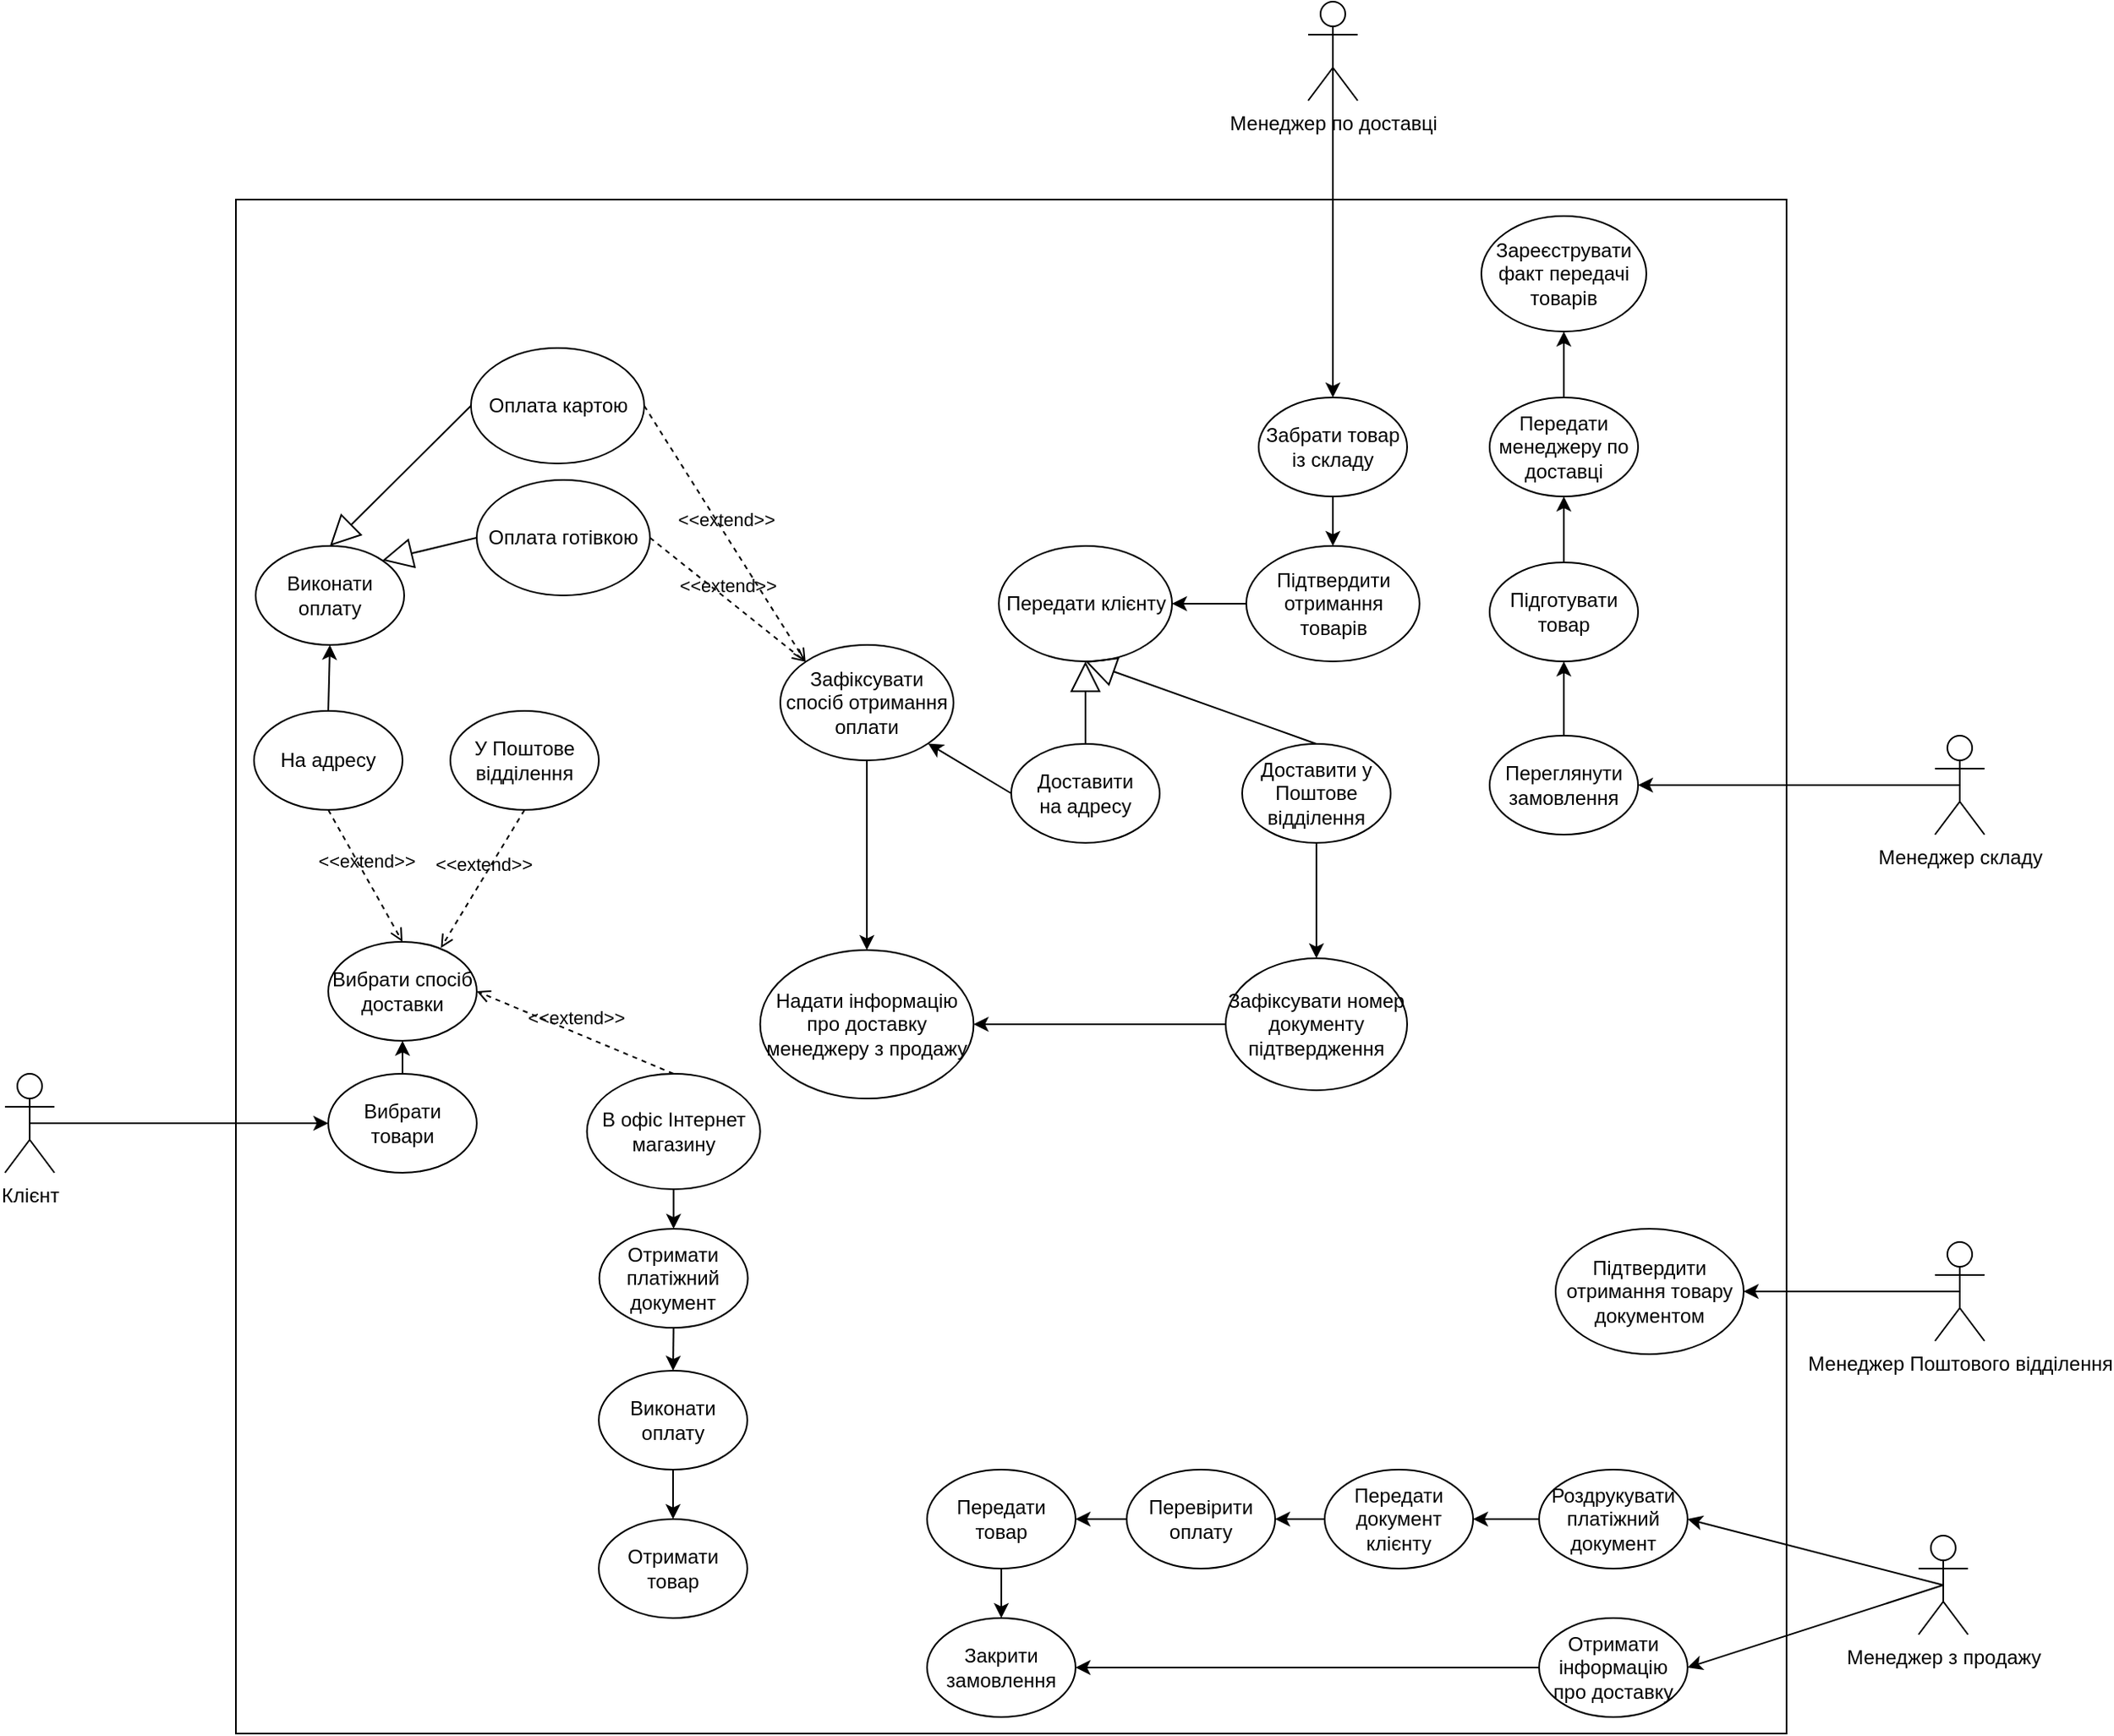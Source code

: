 <mxfile version="18.0.6" type="device" pages="2"><diagram id="_Fz6Wj44TnTrXIwd1snX" name="Страница 1"><mxGraphModel dx="2091" dy="636" grid="1" gridSize="10" guides="1" tooltips="1" connect="1" arrows="1" fold="1" page="1" pageScale="1" pageWidth="827" pageHeight="1169" math="0" shadow="0"><root><mxCell id="0"/><mxCell id="1" parent="0"/><mxCell id="z4UJ-InMXeetTi_kJLBL-131" value="" style="html=1;" parent="1" vertex="1"><mxGeometry x="-470" y="260" width="940" height="930" as="geometry"/></mxCell><mxCell id="z4UJ-InMXeetTi_kJLBL-107" style="edgeStyle=none;rounded=0;orthogonalLoop=1;jettySize=auto;html=1;exitX=0.5;exitY=0.5;exitDx=0;exitDy=0;exitPerimeter=0;entryX=0.5;entryY=0;entryDx=0;entryDy=0;" parent="1" source="z4UJ-InMXeetTi_kJLBL-1" target="z4UJ-InMXeetTi_kJLBL-18" edge="1"><mxGeometry relative="1" as="geometry"/></mxCell><mxCell id="z4UJ-InMXeetTi_kJLBL-1" value="Менеджер по доставці" style="shape=umlActor;verticalLabelPosition=bottom;verticalAlign=top;html=1;outlineConnect=0;" parent="1" vertex="1"><mxGeometry x="180" y="140" width="30" height="60" as="geometry"/></mxCell><mxCell id="z4UJ-InMXeetTi_kJLBL-12" style="edgeStyle=orthogonalEdgeStyle;rounded=0;orthogonalLoop=1;jettySize=auto;html=1;exitX=0.5;exitY=0.5;exitDx=0;exitDy=0;exitPerimeter=0;entryX=1;entryY=0.5;entryDx=0;entryDy=0;" parent="1" source="z4UJ-InMXeetTi_kJLBL-4" target="z4UJ-InMXeetTi_kJLBL-10" edge="1"><mxGeometry relative="1" as="geometry"/></mxCell><mxCell id="z4UJ-InMXeetTi_kJLBL-4" value="Менеджер складу" style="shape=umlActor;verticalLabelPosition=bottom;verticalAlign=top;html=1;outlineConnect=0;" parent="1" vertex="1"><mxGeometry x="560" y="585" width="30" height="60" as="geometry"/></mxCell><mxCell id="z4UJ-InMXeetTi_kJLBL-135" style="edgeStyle=none;rounded=0;orthogonalLoop=1;jettySize=auto;html=1;exitX=0.5;exitY=0.5;exitDx=0;exitDy=0;exitPerimeter=0;entryX=0;entryY=0.5;entryDx=0;entryDy=0;" parent="1" source="z4UJ-InMXeetTi_kJLBL-6" target="z4UJ-InMXeetTi_kJLBL-9" edge="1"><mxGeometry relative="1" as="geometry"/></mxCell><mxCell id="z4UJ-InMXeetTi_kJLBL-6" value="Клієнт" style="shape=umlActor;verticalLabelPosition=bottom;verticalAlign=top;html=1;outlineConnect=0;" parent="1" vertex="1"><mxGeometry x="-610" y="790" width="30" height="60" as="geometry"/></mxCell><mxCell id="z4UJ-InMXeetTi_kJLBL-86" style="edgeStyle=none;rounded=0;orthogonalLoop=1;jettySize=auto;html=1;exitX=0.5;exitY=0.5;exitDx=0;exitDy=0;exitPerimeter=0;entryX=1;entryY=0.5;entryDx=0;entryDy=0;" parent="1" source="z4UJ-InMXeetTi_kJLBL-7" target="z4UJ-InMXeetTi_kJLBL-85" edge="1"><mxGeometry relative="1" as="geometry"><mxPoint x="384" y="1190" as="sourcePoint"/></mxGeometry></mxCell><mxCell id="z4UJ-InMXeetTi_kJLBL-7" value="Менеджер з продажу" style="shape=umlActor;verticalLabelPosition=bottom;verticalAlign=top;html=1;outlineConnect=0;" parent="1" vertex="1"><mxGeometry x="550" y="1070" width="30" height="60" as="geometry"/></mxCell><mxCell id="z4UJ-InMXeetTi_kJLBL-30" style="edgeStyle=orthogonalEdgeStyle;rounded=0;orthogonalLoop=1;jettySize=auto;html=1;exitX=0.5;exitY=0;exitDx=0;exitDy=0;entryX=0.5;entryY=1;entryDx=0;entryDy=0;" parent="1" source="z4UJ-InMXeetTi_kJLBL-9" target="z4UJ-InMXeetTi_kJLBL-26" edge="1"><mxGeometry relative="1" as="geometry"/></mxCell><mxCell id="z4UJ-InMXeetTi_kJLBL-9" value="Вибрати товари" style="ellipse;whiteSpace=wrap;html=1;" parent="1" vertex="1"><mxGeometry x="-414" y="790" width="90" height="60" as="geometry"/></mxCell><mxCell id="z4UJ-InMXeetTi_kJLBL-13" style="edgeStyle=orthogonalEdgeStyle;rounded=0;orthogonalLoop=1;jettySize=auto;html=1;exitX=0.5;exitY=0;exitDx=0;exitDy=0;entryX=0.5;entryY=1;entryDx=0;entryDy=0;" parent="1" source="z4UJ-InMXeetTi_kJLBL-10" target="z4UJ-InMXeetTi_kJLBL-11" edge="1"><mxGeometry relative="1" as="geometry"/></mxCell><mxCell id="z4UJ-InMXeetTi_kJLBL-10" value="Переглянути&lt;br&gt;замовлення" style="ellipse;whiteSpace=wrap;html=1;" parent="1" vertex="1"><mxGeometry x="290" y="585" width="90" height="60" as="geometry"/></mxCell><mxCell id="z4UJ-InMXeetTi_kJLBL-16" style="edgeStyle=orthogonalEdgeStyle;rounded=0;orthogonalLoop=1;jettySize=auto;html=1;exitX=0.5;exitY=0;exitDx=0;exitDy=0;entryX=0.5;entryY=1;entryDx=0;entryDy=0;" parent="1" source="z4UJ-InMXeetTi_kJLBL-11" target="z4UJ-InMXeetTi_kJLBL-15" edge="1"><mxGeometry relative="1" as="geometry"/></mxCell><mxCell id="z4UJ-InMXeetTi_kJLBL-11" value="Підготувати товар" style="ellipse;whiteSpace=wrap;html=1;" parent="1" vertex="1"><mxGeometry x="290" y="480" width="90" height="60" as="geometry"/></mxCell><mxCell id="z4UJ-InMXeetTi_kJLBL-21" style="edgeStyle=orthogonalEdgeStyle;rounded=0;orthogonalLoop=1;jettySize=auto;html=1;exitX=0.5;exitY=0;exitDx=0;exitDy=0;entryX=0.5;entryY=1;entryDx=0;entryDy=0;" parent="1" source="z4UJ-InMXeetTi_kJLBL-15" target="z4UJ-InMXeetTi_kJLBL-20" edge="1"><mxGeometry relative="1" as="geometry"/></mxCell><mxCell id="z4UJ-InMXeetTi_kJLBL-15" value="Передати менеджеру по доставці" style="ellipse;whiteSpace=wrap;html=1;" parent="1" vertex="1"><mxGeometry x="290" y="380" width="90" height="60" as="geometry"/></mxCell><mxCell id="z4UJ-InMXeetTi_kJLBL-23" style="rounded=0;orthogonalLoop=1;jettySize=auto;html=1;exitX=0.5;exitY=1;exitDx=0;exitDy=0;entryX=0.5;entryY=0;entryDx=0;entryDy=0;" parent="1" source="z4UJ-InMXeetTi_kJLBL-18" target="z4UJ-InMXeetTi_kJLBL-25" edge="1"><mxGeometry relative="1" as="geometry"><mxPoint x="200" y="450" as="targetPoint"/><mxPoint x="110" y="430" as="sourcePoint"/></mxGeometry></mxCell><mxCell id="z4UJ-InMXeetTi_kJLBL-18" value="Забрати товар&lt;br&gt;із складу" style="ellipse;whiteSpace=wrap;html=1;" parent="1" vertex="1"><mxGeometry x="150" y="380" width="90" height="60" as="geometry"/></mxCell><mxCell id="z4UJ-InMXeetTi_kJLBL-20" value="Зареєструвати факт передачі товарів" style="ellipse;whiteSpace=wrap;html=1;" parent="1" vertex="1"><mxGeometry x="285" y="270" width="100" height="70" as="geometry"/></mxCell><mxCell id="z4UJ-InMXeetTi_kJLBL-38" style="edgeStyle=none;rounded=0;orthogonalLoop=1;jettySize=auto;html=1;exitX=0;exitY=0.5;exitDx=0;exitDy=0;entryX=1;entryY=0.5;entryDx=0;entryDy=0;" parent="1" source="z4UJ-InMXeetTi_kJLBL-25" target="z4UJ-InMXeetTi_kJLBL-35" edge="1"><mxGeometry relative="1" as="geometry"/></mxCell><mxCell id="z4UJ-InMXeetTi_kJLBL-25" value="Підтвердити отримання товарів" style="ellipse;whiteSpace=wrap;html=1;" parent="1" vertex="1"><mxGeometry x="142.5" y="470" width="105" height="70" as="geometry"/></mxCell><mxCell id="z4UJ-InMXeetTi_kJLBL-26" value="Вибрати спосіб&lt;br&gt;доставки" style="ellipse;whiteSpace=wrap;html=1;" parent="1" vertex="1"><mxGeometry x="-414" y="710" width="90" height="60" as="geometry"/></mxCell><mxCell id="z4UJ-InMXeetTi_kJLBL-42" style="edgeStyle=none;rounded=0;orthogonalLoop=1;jettySize=auto;html=1;exitX=0;exitY=0.5;exitDx=0;exitDy=0;entryX=1;entryY=1;entryDx=0;entryDy=0;" parent="1" source="z4UJ-InMXeetTi_kJLBL-27" target="z4UJ-InMXeetTi_kJLBL-37" edge="1"><mxGeometry relative="1" as="geometry"/></mxCell><mxCell id="z4UJ-InMXeetTi_kJLBL-81" style="edgeStyle=none;rounded=0;orthogonalLoop=1;jettySize=auto;html=1;exitX=0.5;exitY=1;exitDx=0;exitDy=0;entryX=0.5;entryY=0;entryDx=0;entryDy=0;" parent="1" source="z4UJ-InMXeetTi_kJLBL-37" target="z4UJ-InMXeetTi_kJLBL-83" edge="1"><mxGeometry relative="1" as="geometry"><mxPoint x="430" y="760" as="targetPoint"/></mxGeometry></mxCell><mxCell id="z4UJ-InMXeetTi_kJLBL-27" value="Доставити&lt;br&gt;на адресу" style="ellipse;whiteSpace=wrap;html=1;" parent="1" vertex="1"><mxGeometry y="590" width="90" height="60" as="geometry"/></mxCell><mxCell id="z4UJ-InMXeetTi_kJLBL-51" style="edgeStyle=none;rounded=0;orthogonalLoop=1;jettySize=auto;html=1;exitX=0.5;exitY=1;exitDx=0;exitDy=0;entryX=0.5;entryY=0;entryDx=0;entryDy=0;" parent="1" source="z4UJ-InMXeetTi_kJLBL-28" target="z4UJ-InMXeetTi_kJLBL-50" edge="1"><mxGeometry relative="1" as="geometry"/></mxCell><mxCell id="z4UJ-InMXeetTi_kJLBL-89" style="edgeStyle=none;rounded=0;orthogonalLoop=1;jettySize=auto;html=1;exitX=0;exitY=0.5;exitDx=0;exitDy=0;entryX=1;entryY=0.5;entryDx=0;entryDy=0;" parent="1" source="z4UJ-InMXeetTi_kJLBL-50" target="z4UJ-InMXeetTi_kJLBL-83" edge="1"><mxGeometry relative="1" as="geometry"/></mxCell><mxCell id="z4UJ-InMXeetTi_kJLBL-28" value="Доставити у Поштове відділення" style="ellipse;whiteSpace=wrap;html=1;" parent="1" vertex="1"><mxGeometry x="140" y="590" width="90" height="60" as="geometry"/></mxCell><mxCell id="z4UJ-InMXeetTi_kJLBL-62" style="edgeStyle=none;rounded=0;orthogonalLoop=1;jettySize=auto;html=1;exitX=0.5;exitY=1;exitDx=0;exitDy=0;entryX=0.5;entryY=0;entryDx=0;entryDy=0;" parent="1" source="z4UJ-InMXeetTi_kJLBL-94" target="z4UJ-InMXeetTi_kJLBL-59" edge="1"><mxGeometry relative="1" as="geometry"><mxPoint x="-47.5" y="935" as="sourcePoint"/></mxGeometry></mxCell><mxCell id="z4UJ-InMXeetTi_kJLBL-35" value="Передати клієнту" style="ellipse;whiteSpace=wrap;html=1;" parent="1" vertex="1"><mxGeometry x="-7.5" y="470" width="105" height="70" as="geometry"/></mxCell><mxCell id="z4UJ-InMXeetTi_kJLBL-37" value="Зафіксувати спосіб отримання оплати" style="ellipse;whiteSpace=wrap;html=1;" parent="1" vertex="1"><mxGeometry x="-140" y="530" width="105" height="70" as="geometry"/></mxCell><mxCell id="z4UJ-InMXeetTi_kJLBL-43" value="Оплата готівкою" style="ellipse;whiteSpace=wrap;html=1;" parent="1" vertex="1"><mxGeometry x="-324" y="430" width="105" height="70" as="geometry"/></mxCell><mxCell id="z4UJ-InMXeetTi_kJLBL-44" value="Оплата картою" style="ellipse;whiteSpace=wrap;html=1;" parent="1" vertex="1"><mxGeometry x="-327.5" y="350" width="105" height="70" as="geometry"/></mxCell><mxCell id="z4UJ-InMXeetTi_kJLBL-53" style="edgeStyle=none;rounded=0;orthogonalLoop=1;jettySize=auto;html=1;entryX=1;entryY=0.5;entryDx=0;entryDy=0;exitX=0.5;exitY=0.5;exitDx=0;exitDy=0;exitPerimeter=0;" parent="1" source="z4UJ-InMXeetTi_kJLBL-48" target="z4UJ-InMXeetTi_kJLBL-49" edge="1"><mxGeometry relative="1" as="geometry"/></mxCell><mxCell id="z4UJ-InMXeetTi_kJLBL-48" value="Менеджер Поштового відділення" style="shape=umlActor;verticalLabelPosition=bottom;verticalAlign=top;html=1;outlineConnect=0;" parent="1" vertex="1"><mxGeometry x="560" y="892" width="30" height="60" as="geometry"/></mxCell><mxCell id="z4UJ-InMXeetTi_kJLBL-49" value="Підтвердити отримання товару&lt;br&gt;документом" style="ellipse;whiteSpace=wrap;html=1;" parent="1" vertex="1"><mxGeometry x="330" y="884" width="114" height="76" as="geometry"/></mxCell><mxCell id="z4UJ-InMXeetTi_kJLBL-50" value="Зафіксувати номер документу&lt;br&gt;підтвердження" style="ellipse;whiteSpace=wrap;html=1;" parent="1" vertex="1"><mxGeometry x="130" y="720" width="110" height="80" as="geometry"/></mxCell><mxCell id="z4UJ-InMXeetTi_kJLBL-61" style="edgeStyle=none;rounded=0;orthogonalLoop=1;jettySize=auto;html=1;exitX=0;exitY=0.5;exitDx=0;exitDy=0;entryX=1;entryY=0.5;entryDx=0;entryDy=0;" parent="1" source="z4UJ-InMXeetTi_kJLBL-57" target="z4UJ-InMXeetTi_kJLBL-58" edge="1"><mxGeometry relative="1" as="geometry"/></mxCell><mxCell id="z4UJ-InMXeetTi_kJLBL-57" value="Роздрукувати платіжний документ" style="ellipse;whiteSpace=wrap;html=1;" parent="1" vertex="1"><mxGeometry x="320" y="1030" width="90" height="60" as="geometry"/></mxCell><mxCell id="z4UJ-InMXeetTi_kJLBL-70" style="edgeStyle=none;rounded=0;orthogonalLoop=1;jettySize=auto;html=1;exitX=0;exitY=0.5;exitDx=0;exitDy=0;" parent="1" source="z4UJ-InMXeetTi_kJLBL-58" target="z4UJ-InMXeetTi_kJLBL-69" edge="1"><mxGeometry relative="1" as="geometry"/></mxCell><mxCell id="z4UJ-InMXeetTi_kJLBL-58" value="Передати документ клієнту" style="ellipse;whiteSpace=wrap;html=1;" parent="1" vertex="1"><mxGeometry x="190" y="1030" width="90" height="60" as="geometry"/></mxCell><mxCell id="z4UJ-InMXeetTi_kJLBL-63" style="edgeStyle=none;rounded=0;orthogonalLoop=1;jettySize=auto;html=1;exitX=0.5;exitY=1;exitDx=0;exitDy=0;entryX=0.5;entryY=0;entryDx=0;entryDy=0;" parent="1" source="z4UJ-InMXeetTi_kJLBL-59" target="z4UJ-InMXeetTi_kJLBL-64" edge="1"><mxGeometry relative="1" as="geometry"><mxPoint x="-47.643" y="1055" as="targetPoint"/></mxGeometry></mxCell><mxCell id="z4UJ-InMXeetTi_kJLBL-59" value="Отримати платіжний документ" style="ellipse;whiteSpace=wrap;html=1;" parent="1" vertex="1"><mxGeometry x="-249.69" y="884" width="90" height="60" as="geometry"/></mxCell><mxCell id="z4UJ-InMXeetTi_kJLBL-76" style="edgeStyle=none;rounded=0;orthogonalLoop=1;jettySize=auto;html=1;exitX=0.5;exitY=1;exitDx=0;exitDy=0;entryX=0.5;entryY=0;entryDx=0;entryDy=0;" parent="1" source="z4UJ-InMXeetTi_kJLBL-64" target="z4UJ-InMXeetTi_kJLBL-75" edge="1"><mxGeometry relative="1" as="geometry"/></mxCell><mxCell id="z4UJ-InMXeetTi_kJLBL-64" value="Виконати оплату" style="ellipse;whiteSpace=wrap;html=1;" parent="1" vertex="1"><mxGeometry x="-250" y="970" width="90" height="60" as="geometry"/></mxCell><mxCell id="z4UJ-InMXeetTi_kJLBL-72" style="edgeStyle=none;rounded=0;orthogonalLoop=1;jettySize=auto;html=1;exitX=0;exitY=0.5;exitDx=0;exitDy=0;entryX=1;entryY=0.5;entryDx=0;entryDy=0;" parent="1" source="z4UJ-InMXeetTi_kJLBL-69" target="z4UJ-InMXeetTi_kJLBL-71" edge="1"><mxGeometry relative="1" as="geometry"/></mxCell><mxCell id="z4UJ-InMXeetTi_kJLBL-69" value="Перевірити оплату" style="ellipse;whiteSpace=wrap;html=1;" parent="1" vertex="1"><mxGeometry x="70" y="1030" width="90" height="60" as="geometry"/></mxCell><mxCell id="z4UJ-InMXeetTi_kJLBL-74" style="edgeStyle=none;rounded=0;orthogonalLoop=1;jettySize=auto;html=1;exitX=0.5;exitY=1;exitDx=0;exitDy=0;entryX=0.5;entryY=0;entryDx=0;entryDy=0;" parent="1" source="z4UJ-InMXeetTi_kJLBL-71" target="z4UJ-InMXeetTi_kJLBL-73" edge="1"><mxGeometry relative="1" as="geometry"/></mxCell><mxCell id="z4UJ-InMXeetTi_kJLBL-71" value="Передати товар" style="ellipse;whiteSpace=wrap;html=1;" parent="1" vertex="1"><mxGeometry x="-51" y="1030" width="90" height="60" as="geometry"/></mxCell><mxCell id="z4UJ-InMXeetTi_kJLBL-73" value="Закрити замовлення" style="ellipse;whiteSpace=wrap;html=1;" parent="1" vertex="1"><mxGeometry x="-51" y="1120" width="90" height="60" as="geometry"/></mxCell><mxCell id="z4UJ-InMXeetTi_kJLBL-75" value="Отримати товар" style="ellipse;whiteSpace=wrap;html=1;" parent="1" vertex="1"><mxGeometry x="-250" y="1060" width="90" height="60" as="geometry"/></mxCell><mxCell id="z4UJ-InMXeetTi_kJLBL-83" value="Надати інформацію про доставку&lt;br&gt;менеджеру з продажу" style="ellipse;whiteSpace=wrap;html=1;" parent="1" vertex="1"><mxGeometry x="-152.19" y="715" width="129.38" height="90" as="geometry"/></mxCell><mxCell id="z4UJ-InMXeetTi_kJLBL-87" style="edgeStyle=none;rounded=0;orthogonalLoop=1;jettySize=auto;html=1;exitX=0;exitY=0.5;exitDx=0;exitDy=0;entryX=1;entryY=0.5;entryDx=0;entryDy=0;" parent="1" source="z4UJ-InMXeetTi_kJLBL-85" target="z4UJ-InMXeetTi_kJLBL-73" edge="1"><mxGeometry relative="1" as="geometry"/></mxCell><mxCell id="z4UJ-InMXeetTi_kJLBL-88" style="edgeStyle=none;rounded=0;orthogonalLoop=1;jettySize=auto;html=1;exitX=0.5;exitY=0.5;exitDx=0;exitDy=0;entryX=1;entryY=0.5;entryDx=0;entryDy=0;exitPerimeter=0;" parent="1" source="z4UJ-InMXeetTi_kJLBL-7" target="z4UJ-InMXeetTi_kJLBL-57" edge="1"><mxGeometry relative="1" as="geometry"><mxPoint x="384" y="1190" as="sourcePoint"/></mxGeometry></mxCell><mxCell id="z4UJ-InMXeetTi_kJLBL-85" value="Отримати інформацію про доставку" style="ellipse;whiteSpace=wrap;html=1;" parent="1" vertex="1"><mxGeometry x="320" y="1120" width="90" height="60" as="geometry"/></mxCell><mxCell id="z4UJ-InMXeetTi_kJLBL-101" style="edgeStyle=none;rounded=0;orthogonalLoop=1;jettySize=auto;html=1;exitX=0.5;exitY=0;exitDx=0;exitDy=0;entryX=0.5;entryY=1;entryDx=0;entryDy=0;" parent="1" source="z4UJ-InMXeetTi_kJLBL-92" target="z4UJ-InMXeetTi_kJLBL-100" edge="1"><mxGeometry relative="1" as="geometry"/></mxCell><mxCell id="z4UJ-InMXeetTi_kJLBL-92" value="На адресу" style="ellipse;whiteSpace=wrap;html=1;" parent="1" vertex="1"><mxGeometry x="-459" y="570" width="90" height="60" as="geometry"/></mxCell><mxCell id="z4UJ-InMXeetTi_kJLBL-93" value="У Поштове відділення" style="ellipse;whiteSpace=wrap;html=1;" parent="1" vertex="1"><mxGeometry x="-340" y="570" width="90" height="60" as="geometry"/></mxCell><mxCell id="z4UJ-InMXeetTi_kJLBL-94" value="В офіс Інтернет магазину" style="ellipse;whiteSpace=wrap;html=1;" parent="1" vertex="1"><mxGeometry x="-257.19" y="790" width="105" height="70" as="geometry"/></mxCell><mxCell id="z4UJ-InMXeetTi_kJLBL-100" value="Виконати оплату" style="ellipse;whiteSpace=wrap;html=1;" parent="1" vertex="1"><mxGeometry x="-458" y="470" width="90" height="60" as="geometry"/></mxCell><mxCell id="z4UJ-InMXeetTi_kJLBL-119" value="&amp;lt;&amp;lt;extend&amp;gt;&amp;gt;" style="html=1;verticalAlign=bottom;labelBackgroundColor=none;endArrow=open;endFill=0;dashed=1;rounded=0;exitX=1;exitY=0.5;exitDx=0;exitDy=0;entryX=0;entryY=0;entryDx=0;entryDy=0;" parent="1" source="z4UJ-InMXeetTi_kJLBL-44" target="z4UJ-InMXeetTi_kJLBL-37" edge="1"><mxGeometry width="160" relative="1" as="geometry"><mxPoint x="-200" y="480" as="sourcePoint"/><mxPoint x="-60" y="420" as="targetPoint"/></mxGeometry></mxCell><mxCell id="z4UJ-InMXeetTi_kJLBL-120" value="&amp;lt;&amp;lt;extend&amp;gt;&amp;gt;" style="html=1;verticalAlign=bottom;labelBackgroundColor=none;endArrow=open;endFill=0;dashed=1;rounded=0;exitX=1;exitY=0.5;exitDx=0;exitDy=0;entryX=0;entryY=0;entryDx=0;entryDy=0;" parent="1" source="z4UJ-InMXeetTi_kJLBL-43" target="z4UJ-InMXeetTi_kJLBL-37" edge="1"><mxGeometry width="160" relative="1" as="geometry"><mxPoint x="-120" y="550" as="sourcePoint"/><mxPoint x="-200" y="620" as="targetPoint"/></mxGeometry></mxCell><mxCell id="z4UJ-InMXeetTi_kJLBL-122" value="" style="endArrow=block;endSize=16;endFill=0;html=1;rounded=0;exitX=0;exitY=0.5;exitDx=0;exitDy=0;entryX=0.5;entryY=0;entryDx=0;entryDy=0;" parent="1" source="z4UJ-InMXeetTi_kJLBL-44" target="z4UJ-InMXeetTi_kJLBL-100" edge="1"><mxGeometry width="160" relative="1" as="geometry"><mxPoint x="-260" y="700" as="sourcePoint"/><mxPoint x="-100" y="700" as="targetPoint"/></mxGeometry></mxCell><mxCell id="z4UJ-InMXeetTi_kJLBL-123" value="" style="endArrow=block;endSize=16;endFill=0;html=1;rounded=0;exitX=0;exitY=0.5;exitDx=0;exitDy=0;entryX=1;entryY=0;entryDx=0;entryDy=0;" parent="1" source="z4UJ-InMXeetTi_kJLBL-43" target="z4UJ-InMXeetTi_kJLBL-100" edge="1"><mxGeometry width="160" relative="1" as="geometry"><mxPoint x="-317.5" y="395" as="sourcePoint"/><mxPoint x="-403" y="480" as="targetPoint"/></mxGeometry></mxCell><mxCell id="z4UJ-InMXeetTi_kJLBL-124" value="&amp;lt;&amp;lt;extend&amp;gt;&amp;gt;" style="html=1;verticalAlign=bottom;labelBackgroundColor=none;endArrow=open;endFill=0;dashed=1;rounded=0;exitX=0.5;exitY=1;exitDx=0;exitDy=0;entryX=0.5;entryY=0;entryDx=0;entryDy=0;" parent="1" source="z4UJ-InMXeetTi_kJLBL-92" target="z4UJ-InMXeetTi_kJLBL-26" edge="1"><mxGeometry width="160" relative="1" as="geometry"><mxPoint x="-209.0" y="475" as="sourcePoint"/><mxPoint x="-114.623" y="550.251" as="targetPoint"/></mxGeometry></mxCell><mxCell id="z4UJ-InMXeetTi_kJLBL-125" value="&amp;lt;&amp;lt;extend&amp;gt;&amp;gt;" style="html=1;verticalAlign=bottom;labelBackgroundColor=none;endArrow=open;endFill=0;dashed=1;rounded=0;exitX=0.5;exitY=1;exitDx=0;exitDy=0;entryX=0.758;entryY=0.062;entryDx=0;entryDy=0;entryPerimeter=0;" parent="1" source="z4UJ-InMXeetTi_kJLBL-93" target="z4UJ-InMXeetTi_kJLBL-26" edge="1"><mxGeometry width="160" relative="1" as="geometry"><mxPoint x="-404" y="640" as="sourcePoint"/><mxPoint x="-359" y="720" as="targetPoint"/></mxGeometry></mxCell><mxCell id="z4UJ-InMXeetTi_kJLBL-126" value="&amp;lt;&amp;lt;extend&amp;gt;&amp;gt;" style="html=1;verticalAlign=bottom;labelBackgroundColor=none;endArrow=open;endFill=0;dashed=1;rounded=0;entryX=1;entryY=0.5;entryDx=0;entryDy=0;exitX=0.5;exitY=0;exitDx=0;exitDy=0;" parent="1" source="z4UJ-InMXeetTi_kJLBL-94" target="z4UJ-InMXeetTi_kJLBL-26" edge="1"><mxGeometry width="160" relative="1" as="geometry"><mxPoint x="-210" y="760" as="sourcePoint"/><mxPoint x="-349" y="730" as="targetPoint"/></mxGeometry></mxCell><mxCell id="z4UJ-InMXeetTi_kJLBL-129" value="" style="endArrow=block;endSize=16;endFill=0;html=1;rounded=0;exitX=0.5;exitY=0;exitDx=0;exitDy=0;entryX=0.5;entryY=1;entryDx=0;entryDy=0;" parent="1" source="z4UJ-InMXeetTi_kJLBL-27" target="z4UJ-InMXeetTi_kJLBL-35" edge="1"><mxGeometry width="160" relative="1" as="geometry"><mxPoint x="-92.82" y="670" as="sourcePoint"/><mxPoint x="-150.0" y="683.787" as="targetPoint"/></mxGeometry></mxCell><mxCell id="z4UJ-InMXeetTi_kJLBL-130" value="" style="endArrow=block;endSize=16;endFill=0;html=1;rounded=0;exitX=0.5;exitY=0;exitDx=0;exitDy=0;entryX=0.5;entryY=1;entryDx=0;entryDy=0;" parent="1" source="z4UJ-InMXeetTi_kJLBL-28" target="z4UJ-InMXeetTi_kJLBL-35" edge="1"><mxGeometry width="160" relative="1" as="geometry"><mxPoint x="55.0" y="595" as="sourcePoint"/><mxPoint x="55.0" y="550" as="targetPoint"/></mxGeometry></mxCell></root></mxGraphModel></diagram><diagram id="VplSDnAS4RxadV6wS57q" name="Страница 2"><mxGraphModel dx="1238" dy="1805" grid="1" gridSize="10" guides="1" tooltips="1" connect="1" arrows="1" fold="1" page="1" pageScale="1" pageWidth="827" pageHeight="1169" math="0" shadow="0"><root><mxCell id="0"/><mxCell id="1" parent="0"/><mxCell id="EzUy3wlQ6nlSsjlWqxOu-1" value="Товар замовлення" style="swimlane;fontStyle=1;align=center;verticalAlign=top;childLayout=stackLayout;horizontal=1;startSize=26;horizontalStack=0;resizeParent=1;resizeParentMax=0;resizeLast=0;collapsible=1;marginBottom=0;" vertex="1" parent="1"><mxGeometry x="690" y="190" width="210" height="118" as="geometry"/></mxCell><mxCell id="EzUy3wlQ6nlSsjlWqxOu-2" value="+ id: INT&#10;+ Порядковий номер: INT&#10;+ Назва товару: VARCHAR(70)&#10;+ Кількість одиниць: INT&#10;+ Ціна товару:DECIMAL" style="text;strokeColor=none;fillColor=none;align=left;verticalAlign=top;spacingLeft=4;spacingRight=4;overflow=hidden;rotatable=0;points=[[0,0.5],[1,0.5]];portConstraint=eastwest;" vertex="1" parent="EzUy3wlQ6nlSsjlWqxOu-1"><mxGeometry y="26" width="210" height="84" as="geometry"/></mxCell><mxCell id="EzUy3wlQ6nlSsjlWqxOu-3" value="" style="line;strokeWidth=1;fillColor=none;align=left;verticalAlign=middle;spacingTop=-1;spacingLeft=3;spacingRight=3;rotatable=0;labelPosition=right;points=[];portConstraint=eastwest;" vertex="1" parent="EzUy3wlQ6nlSsjlWqxOu-1"><mxGeometry y="110" width="210" height="8" as="geometry"/></mxCell><mxCell id="EzUy3wlQ6nlSsjlWqxOu-5" value="Клієнт" style="swimlane;fontStyle=1;align=center;verticalAlign=top;childLayout=stackLayout;horizontal=1;startSize=26;horizontalStack=0;resizeParent=1;resizeParentMax=0;resizeLast=0;collapsible=1;marginBottom=0;" vertex="1" parent="1"><mxGeometry x="60" y="220" width="210" height="188" as="geometry"/></mxCell><mxCell id="EzUy3wlQ6nlSsjlWqxOu-6" value="+ id: INT&#10;+ Ім'я: VARCHAR(30)&#10;+ Прізвище: VARCHAR(30)&#10;+ Адреса: TEXT&#10;+ email: TEXT" style="text;strokeColor=none;fillColor=none;align=left;verticalAlign=top;spacingLeft=4;spacingRight=4;overflow=hidden;rotatable=0;points=[[0,0.5],[1,0.5]];portConstraint=eastwest;" vertex="1" parent="EzUy3wlQ6nlSsjlWqxOu-5"><mxGeometry y="26" width="210" height="114" as="geometry"/></mxCell><mxCell id="EzUy3wlQ6nlSsjlWqxOu-7" value="" style="line;strokeWidth=1;fillColor=none;align=left;verticalAlign=middle;spacingTop=-1;spacingLeft=3;spacingRight=3;rotatable=0;labelPosition=right;points=[];portConstraint=eastwest;" vertex="1" parent="EzUy3wlQ6nlSsjlWqxOu-5"><mxGeometry y="140" width="210" height="8" as="geometry"/></mxCell><mxCell id="EzUy3wlQ6nlSsjlWqxOu-8" value="+ Зробити замовлення() " style="text;strokeColor=none;fillColor=none;align=left;verticalAlign=top;spacingLeft=4;spacingRight=4;overflow=hidden;rotatable=0;points=[[0,0.5],[1,0.5]];portConstraint=eastwest;" vertex="1" parent="EzUy3wlQ6nlSsjlWqxOu-5"><mxGeometry y="148" width="210" height="40" as="geometry"/></mxCell><mxCell id="EzUy3wlQ6nlSsjlWqxOu-9" value="Замовлення для доставки" style="swimlane;fontStyle=1;align=center;verticalAlign=top;childLayout=stackLayout;horizontal=1;startSize=26;horizontalStack=0;resizeParent=1;resizeParentMax=0;resizeLast=0;collapsible=1;marginBottom=0;" vertex="1" parent="1"><mxGeometry x="350" y="-40" width="210" height="230" as="geometry"/></mxCell><mxCell id="EzUy3wlQ6nlSsjlWqxOu-10" value="+ id: INT&#10;+ Номер замовлення: INT&#10;+ Клієнт:INT&#10;+ Поточний статус:SET&#10;+ Кількість товарних позицій: INT&#10;+ Час передачі: TIME&#10;+ Товар:INT" style="text;strokeColor=none;fillColor=none;align=left;verticalAlign=top;spacingLeft=4;spacingRight=4;overflow=hidden;rotatable=0;points=[[0,0.5],[1,0.5]];portConstraint=eastwest;" vertex="1" parent="EzUy3wlQ6nlSsjlWqxOu-9"><mxGeometry y="26" width="210" height="114" as="geometry"/></mxCell><mxCell id="EzUy3wlQ6nlSsjlWqxOu-11" value="" style="line;strokeWidth=1;fillColor=none;align=left;verticalAlign=middle;spacingTop=-1;spacingLeft=3;spacingRight=3;rotatable=0;labelPosition=right;points=[];portConstraint=eastwest;" vertex="1" parent="EzUy3wlQ6nlSsjlWqxOu-9"><mxGeometry y="140" width="210" height="8" as="geometry"/></mxCell><mxCell id="EzUy3wlQ6nlSsjlWqxOu-12" value="+ Змінити статус замовлення()&#10;+ Ввести час передачі замовлення &#10;на доставку()&#10;+ Роздрукувати документ()" style="text;strokeColor=none;fillColor=none;align=left;verticalAlign=top;spacingLeft=4;spacingRight=4;overflow=hidden;rotatable=0;points=[[0,0.5],[1,0.5]];portConstraint=eastwest;" vertex="1" parent="EzUy3wlQ6nlSsjlWqxOu-9"><mxGeometry y="148" width="210" height="82" as="geometry"/></mxCell><mxCell id="EzUy3wlQ6nlSsjlWqxOu-13" value="" style="endArrow=diamondThin;endFill=0;endSize=24;html=1;rounded=0;entryX=1.008;entryY=0.107;entryDx=0;entryDy=0;edgeStyle=elbowEdgeStyle;exitX=-0.007;exitY=0.362;exitDx=0;exitDy=0;exitPerimeter=0;entryPerimeter=0;" edge="1" parent="1" source="EzUy3wlQ6nlSsjlWqxOu-10" target="EzUy3wlQ6nlSsjlWqxOu-6"><mxGeometry width="160" relative="1" as="geometry"><mxPoint x="160" y="10" as="sourcePoint"/><mxPoint x="309" y="140" as="targetPoint"/><Array as="points"><mxPoint x="310" y="270"/><mxPoint x="320" y="160"/><mxPoint x="85" y="70"/></Array></mxGeometry></mxCell><mxCell id="EzUy3wlQ6nlSsjlWqxOu-14" value="0 ... *" style="text;html=1;align=center;verticalAlign=middle;resizable=0;points=[];autosize=1;strokeColor=none;fillColor=none;" vertex="1" parent="1"><mxGeometry x="310" width="40" height="20" as="geometry"/></mxCell><mxCell id="EzUy3wlQ6nlSsjlWqxOu-15" value="1" style="text;html=1;align=center;verticalAlign=middle;resizable=0;points=[];autosize=1;strokeColor=none;fillColor=none;" vertex="1" parent="1"><mxGeometry x="280" y="230" width="20" height="20" as="geometry"/></mxCell><mxCell id="EzUy3wlQ6nlSsjlWqxOu-16" value="" style="endArrow=diamondThin;endFill=0;endSize=24;html=1;rounded=0;entryX=-0.006;entryY=0.173;entryDx=0;entryDy=0;edgeStyle=elbowEdgeStyle;entryPerimeter=0;" edge="1" parent="1" target="EzUy3wlQ6nlSsjlWqxOu-2"><mxGeometry width="160" relative="1" as="geometry"><mxPoint x="639" y="100" as="sourcePoint"/><mxPoint x="414.0" y="483.956" as="targetPoint"/><Array as="points"><mxPoint x="639" y="90"/></Array></mxGeometry></mxCell><mxCell id="EzUy3wlQ6nlSsjlWqxOu-18" value="" style="endArrow=diamondThin;endFill=0;endSize=24;html=1;rounded=0;entryX=1.01;entryY=0.872;entryDx=0;entryDy=0;edgeStyle=elbowEdgeStyle;entryPerimeter=0;" edge="1" parent="1" target="EzUy3wlQ6nlSsjlWqxOu-10"><mxGeometry width="160" relative="1" as="geometry"><mxPoint x="640" y="230" as="sourcePoint"/><mxPoint x="698.74" y="250.532" as="targetPoint"/><Array as="points"><mxPoint x="640" y="120"/></Array></mxGeometry></mxCell><mxCell id="EzUy3wlQ6nlSsjlWqxOu-19" value="1 ... *" style="text;html=1;align=center;verticalAlign=middle;resizable=0;points=[];autosize=1;strokeColor=none;fillColor=none;" vertex="1" parent="1"><mxGeometry x="590" y="50" width="40" height="20" as="geometry"/></mxCell><mxCell id="EzUy3wlQ6nlSsjlWqxOu-20" value="1 ... *" style="text;html=1;align=center;verticalAlign=middle;resizable=0;points=[];autosize=1;strokeColor=none;fillColor=none;" vertex="1" parent="1"><mxGeometry x="640" y="240" width="40" height="20" as="geometry"/></mxCell></root></mxGraphModel></diagram></mxfile>